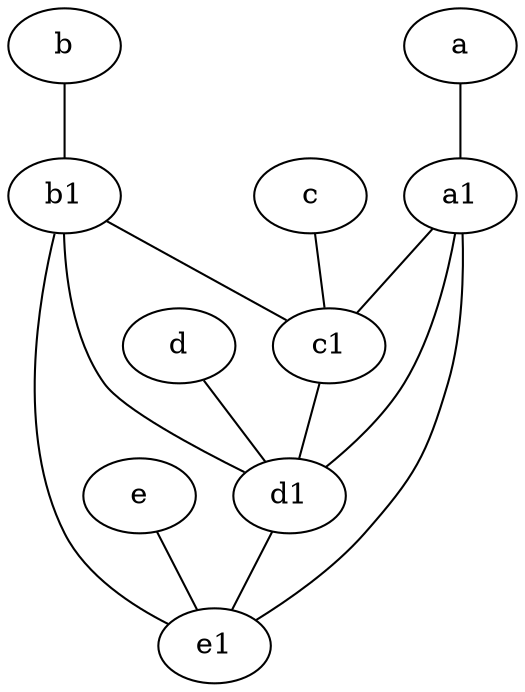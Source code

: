 graph {
	b1 [pos="9,4!"]
	b [pos="10,4!"]
	e [pos="7,9!"]
	a [pos="8,2!"]
	d1 [pos="3,5!"]
	a1 [pos="8,3!"]
	e1 [pos="7,7!"]
	c1 [pos="4.5,3!"]
	c [pos="4.5,2!"]
	d [pos="2,5!"]
	c -- c1
	a1 -- d1
	b1 -- c1
	d1 -- e1
	b1 -- e1
	b -- b1
	a1 -- c1
	b1 -- d1
	a1 -- e1
	d -- d1
	a -- a1
	e -- e1
	c1 -- d1
}
